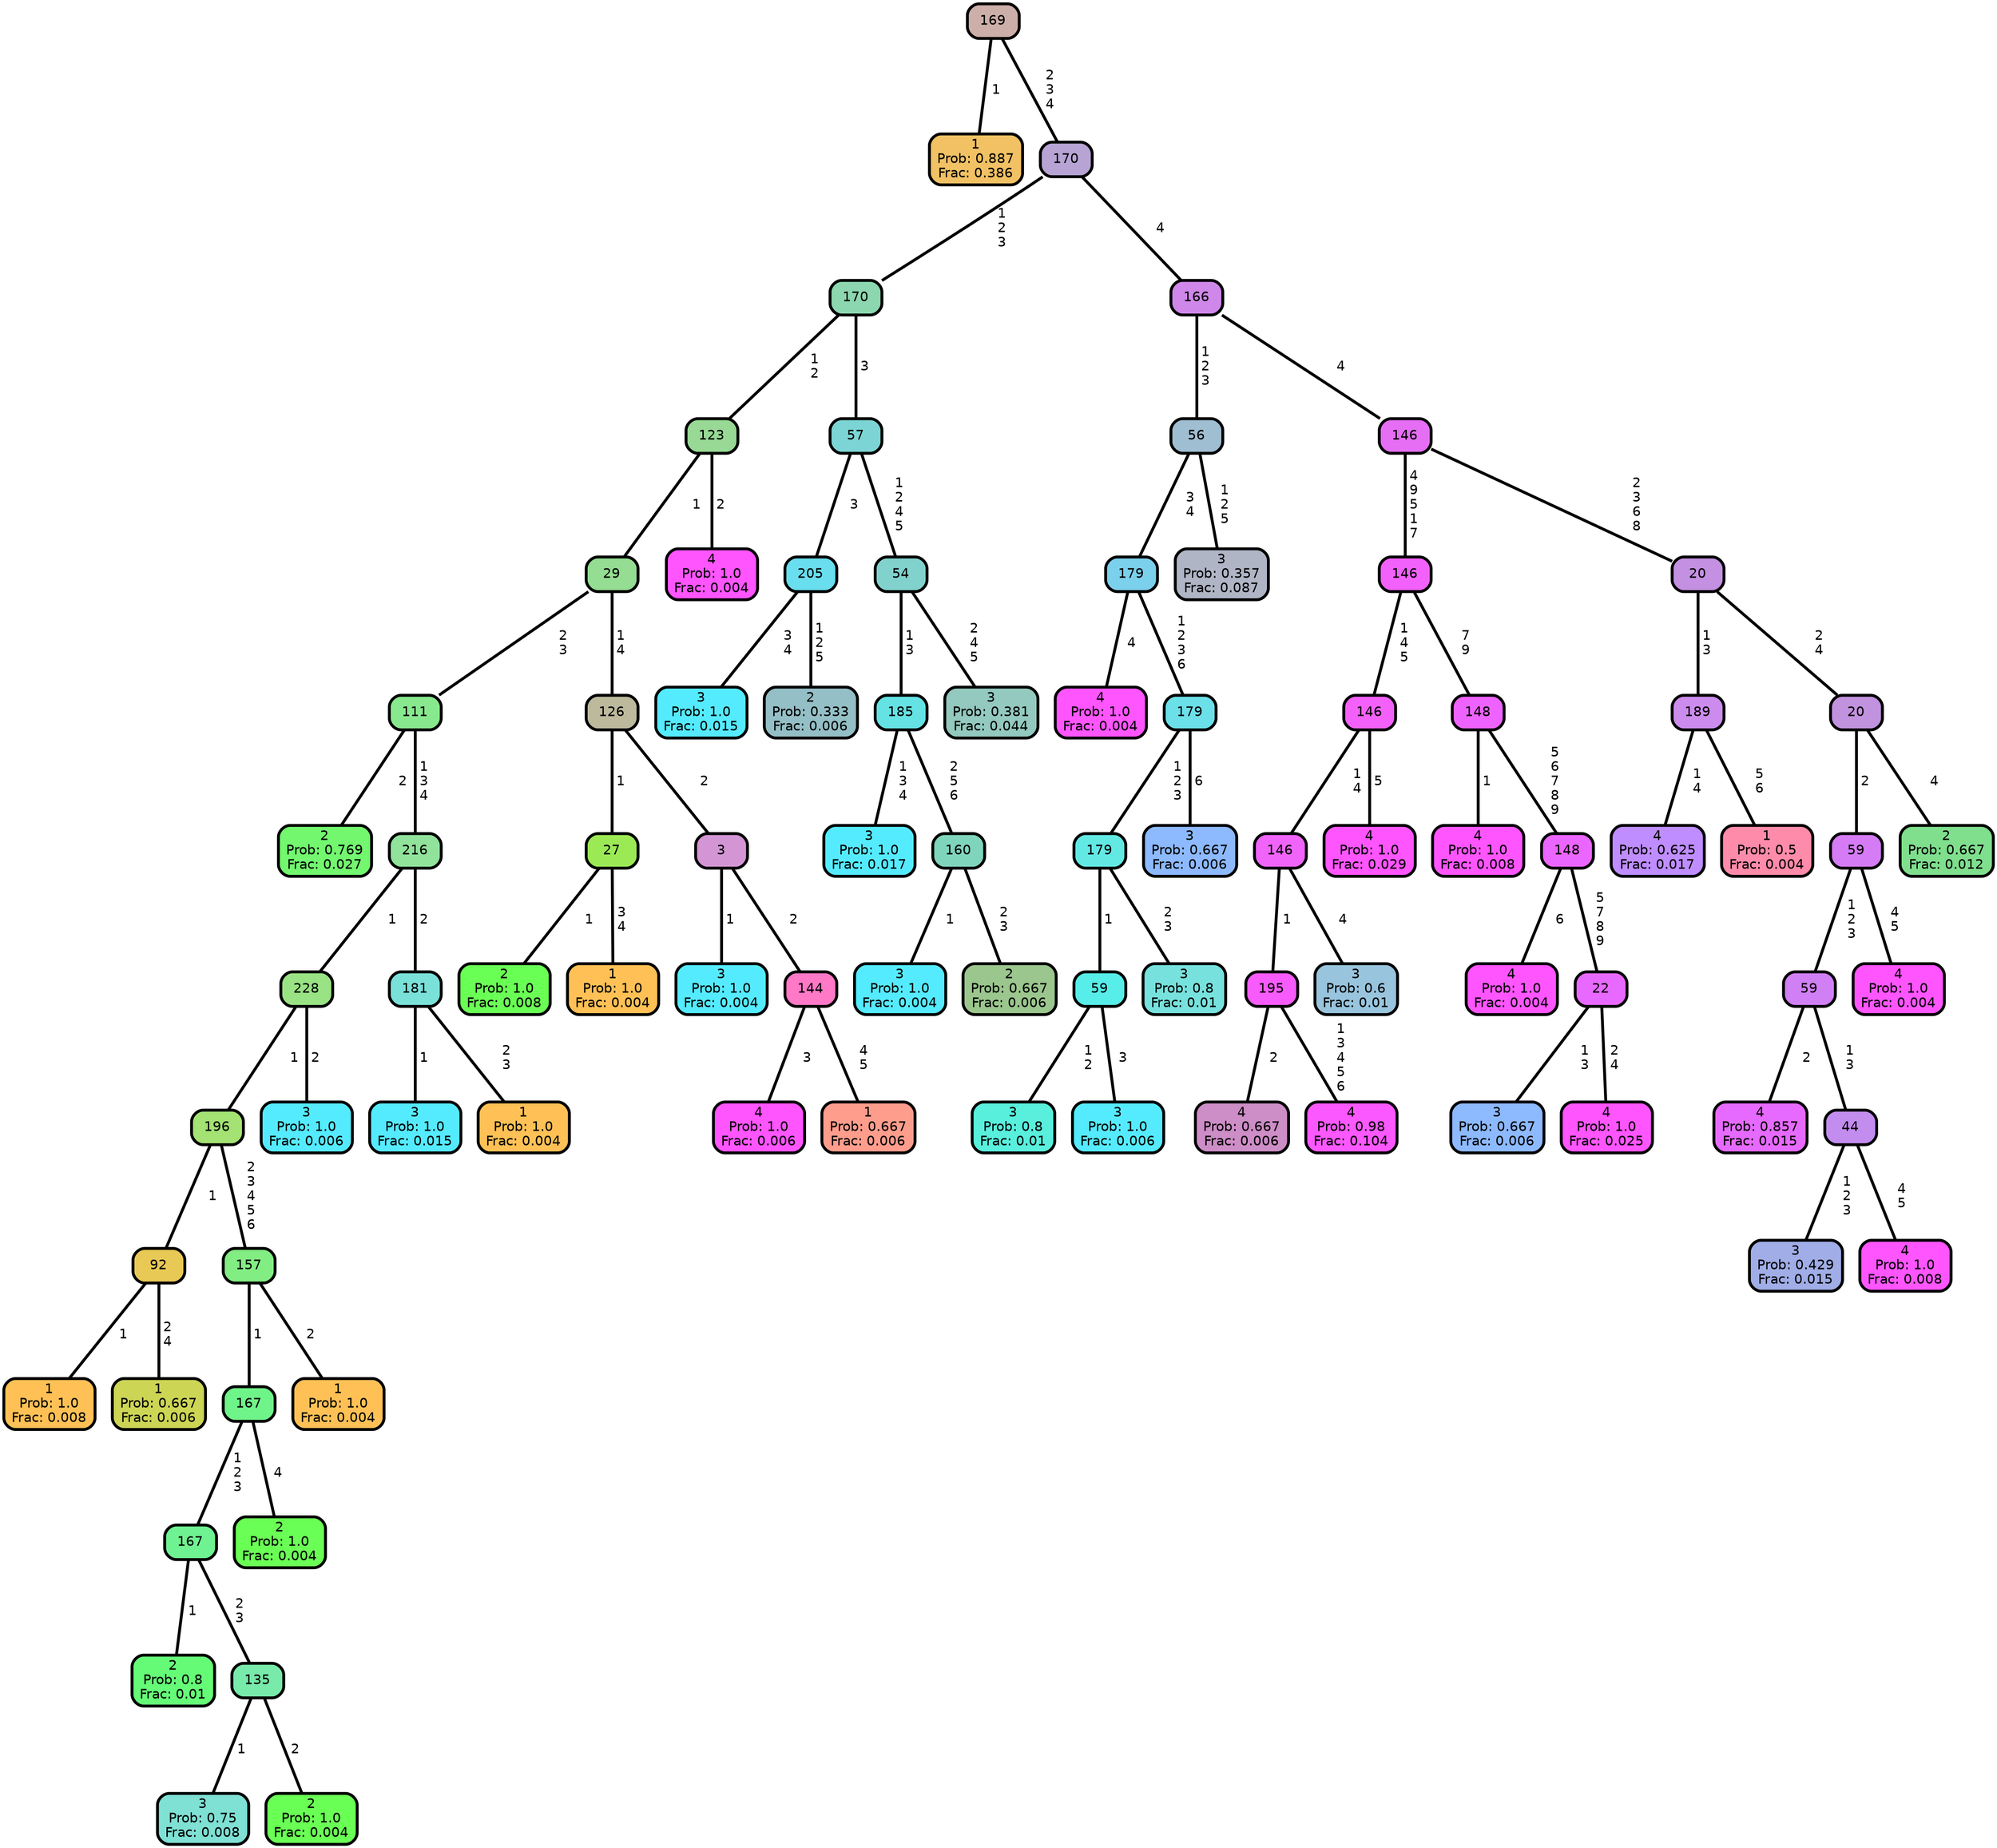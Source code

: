 graph Tree {
node [shape=box, style="filled, rounded",color="black",penwidth="3",fontcolor="black",                 fontname=helvetica] ;
graph [ranksep="0 equally", splines=straight,                 bgcolor=transparent, dpi=200] ;
edge [fontname=helvetica, color=black] ;
0 [label="1
Prob: 0.887
Frac: 0.386", fillcolor="#f1c164"] ;
1 [label="169", fillcolor="#cdafa9"] ;
2 [label="2
Prob: 0.769
Frac: 0.027", fillcolor="#72f76f"] ;
3 [label="111", fillcolor="#88e88e"] ;
4 [label="1
Prob: 1.0
Frac: 0.008", fillcolor="#ffc155"] ;
5 [label="92", fillcolor="#e9c955"] ;
6 [label="1
Prob: 0.667
Frac: 0.006", fillcolor="#cdd555"] ;
7 [label="196", fillcolor="#a3e273"] ;
8 [label="2
Prob: 0.8
Frac: 0.01", fillcolor="#65fb77"] ;
9 [label="167", fillcolor="#6ff292"] ;
10 [label="3
Prob: 0.75
Frac: 0.008", fillcolor="#7fe0d4"] ;
11 [label="135", fillcolor="#78eaaa"] ;
12 [label="2
Prob: 1.0
Frac: 0.004", fillcolor="#6aff55"] ;
13 [label="167", fillcolor="#6ff489"] ;
14 [label="2
Prob: 1.0
Frac: 0.004", fillcolor="#6aff55"] ;
15 [label="157", fillcolor="#82ed82"] ;
16 [label="1
Prob: 1.0
Frac: 0.004", fillcolor="#ffc155"] ;
17 [label="228", fillcolor="#99e384"] ;
18 [label="3
Prob: 1.0
Frac: 0.006", fillcolor="#55ebff"] ;
19 [label="216", fillcolor="#91e29b"] ;
20 [label="3
Prob: 1.0
Frac: 0.015", fillcolor="#55ebff"] ;
21 [label="181", fillcolor="#7ae1d9"] ;
22 [label="1
Prob: 1.0
Frac: 0.004", fillcolor="#ffc155"] ;
23 [label="29", fillcolor="#94dd92"] ;
24 [label="2
Prob: 1.0
Frac: 0.008", fillcolor="#6aff55"] ;
25 [label="27", fillcolor="#9bea55"] ;
26 [label="1
Prob: 1.0
Frac: 0.004", fillcolor="#ffc155"] ;
27 [label="126", fillcolor="#bcb99d"] ;
28 [label="3
Prob: 1.0
Frac: 0.004", fillcolor="#55ebff"] ;
29 [label="3", fillcolor="#d495d4"] ;
30 [label="4
Prob: 1.0
Frac: 0.006", fillcolor="#ff55ff"] ;
31 [label="144", fillcolor="#ff79c6"] ;
32 [label="1
Prob: 0.667
Frac: 0.006", fillcolor="#ff9d8d"] ;
33 [label="123", fillcolor="#98d995"] ;
34 [label="4
Prob: 1.0
Frac: 0.004", fillcolor="#ff55ff"] ;
35 [label="170", fillcolor="#8cd7af"] ;
36 [label="3
Prob: 1.0
Frac: 0.015", fillcolor="#55ebff"] ;
37 [label="205", fillcolor="#68deee"] ;
38 [label="2
Prob: 0.333
Frac: 0.006", fillcolor="#94bfc6"] ;
39 [label="57", fillcolor="#7cd5d4"] ;
40 [label="3
Prob: 1.0
Frac: 0.017", fillcolor="#55ebff"] ;
41 [label="185", fillcolor="#65e2e4"] ;
42 [label="3
Prob: 1.0
Frac: 0.004", fillcolor="#55ebff"] ;
43 [label="160", fillcolor="#7fd5bb"] ;
44 [label="2
Prob: 0.667
Frac: 0.006", fillcolor="#9bc68d"] ;
45 [label="54", fillcolor="#81d2cd"] ;
46 [label="3
Prob: 0.381
Frac: 0.044", fillcolor="#93c9be"] ;
47 [label="170", fillcolor="#b7a4d4"] ;
48 [label="4
Prob: 1.0
Frac: 0.004", fillcolor="#ff55ff"] ;
49 [label="179", fillcolor="#7bd0ec"] ;
50 [label="3
Prob: 0.8
Frac: 0.01", fillcolor="#59efdd"] ;
51 [label="59", fillcolor="#57ede9"] ;
52 [label="3
Prob: 1.0
Frac: 0.006", fillcolor="#55ebff"] ;
53 [label="179", fillcolor="#63e9e4"] ;
54 [label="3
Prob: 0.8
Frac: 0.01", fillcolor="#77e2dd"] ;
55 [label="179", fillcolor="#6be0e9"] ;
56 [label="3
Prob: 0.667
Frac: 0.006", fillcolor="#8db9ff"] ;
57 [label="56", fillcolor="#a0bed1"] ;
58 [label="3
Prob: 0.357
Frac: 0.087", fillcolor="#b0b5c6"] ;
59 [label="166", fillcolor="#cf87e9"] ;
60 [label="4
Prob: 0.667
Frac: 0.006", fillcolor="#cd8dc6"] ;
61 [label="195", fillcolor="#f85bfb"] ;
62 [label="4
Prob: 0.98
Frac: 0.104", fillcolor="#fb58ff"] ;
63 [label="146", fillcolor="#f064f9"] ;
64 [label="3
Prob: 0.6
Frac: 0.01", fillcolor="#99c4dd"] ;
65 [label="146", fillcolor="#f361fa"] ;
66 [label="4
Prob: 1.0
Frac: 0.029", fillcolor="#ff55ff"] ;
67 [label="146", fillcolor="#f261fb"] ;
68 [label="4
Prob: 1.0
Frac: 0.008", fillcolor="#ff55ff"] ;
69 [label="148", fillcolor="#ee63ff"] ;
70 [label="4
Prob: 1.0
Frac: 0.004", fillcolor="#ff55ff"] ;
71 [label="148", fillcolor="#eb66ff"] ;
72 [label="3
Prob: 0.667
Frac: 0.006", fillcolor="#8db9ff"] ;
73 [label="22", fillcolor="#e869ff"] ;
74 [label="4
Prob: 1.0
Frac: 0.025", fillcolor="#ff55ff"] ;
75 [label="146", fillcolor="#e56ef4"] ;
76 [label="4
Prob: 0.625
Frac: 0.017", fillcolor="#bf8dff"] ;
77 [label="189", fillcolor="#cc8cee"] ;
78 [label="1
Prob: 0.5
Frac: 0.004", fillcolor="#ff8baa"] ;
79 [label="20", fillcolor="#c490e2"] ;
80 [label="4
Prob: 0.857
Frac: 0.015", fillcolor="#e66aff"] ;
81 [label="59", fillcolor="#d07ff5"] ;
82 [label="3
Prob: 0.429
Frac: 0.015", fillcolor="#a0ade6"] ;
83 [label="44", fillcolor="#c38def"] ;
84 [label="4
Prob: 1.0
Frac: 0.008", fillcolor="#ff55ff"] ;
85 [label="59", fillcolor="#d57bf6"] ;
86 [label="4
Prob: 1.0
Frac: 0.004", fillcolor="#ff55ff"] ;
87 [label="20", fillcolor="#c192de"] ;
88 [label="2
Prob: 0.667
Frac: 0.012", fillcolor="#7fdf8d"] ;
1 -- 0 [label=" 1",penwidth=3] ;
1 -- 47 [label=" 2\n 3\n 4",penwidth=3] ;
3 -- 2 [label=" 2",penwidth=3] ;
3 -- 19 [label=" 1\n 3\n 4",penwidth=3] ;
5 -- 4 [label=" 1",penwidth=3] ;
5 -- 6 [label=" 2\n 4",penwidth=3] ;
7 -- 5 [label=" 1",penwidth=3] ;
7 -- 15 [label=" 2\n 3\n 4\n 5\n 6",penwidth=3] ;
9 -- 8 [label=" 1",penwidth=3] ;
9 -- 11 [label=" 2\n 3",penwidth=3] ;
11 -- 10 [label=" 1",penwidth=3] ;
11 -- 12 [label=" 2",penwidth=3] ;
13 -- 9 [label=" 1\n 2\n 3",penwidth=3] ;
13 -- 14 [label=" 4",penwidth=3] ;
15 -- 13 [label=" 1",penwidth=3] ;
15 -- 16 [label=" 2",penwidth=3] ;
17 -- 7 [label=" 1",penwidth=3] ;
17 -- 18 [label=" 2",penwidth=3] ;
19 -- 17 [label=" 1",penwidth=3] ;
19 -- 21 [label=" 2",penwidth=3] ;
21 -- 20 [label=" 1",penwidth=3] ;
21 -- 22 [label=" 2\n 3",penwidth=3] ;
23 -- 3 [label=" 2\n 3",penwidth=3] ;
23 -- 27 [label=" 1\n 4",penwidth=3] ;
25 -- 24 [label=" 1",penwidth=3] ;
25 -- 26 [label=" 3\n 4",penwidth=3] ;
27 -- 25 [label=" 1",penwidth=3] ;
27 -- 29 [label=" 2",penwidth=3] ;
29 -- 28 [label=" 1",penwidth=3] ;
29 -- 31 [label=" 2",penwidth=3] ;
31 -- 30 [label=" 3",penwidth=3] ;
31 -- 32 [label=" 4\n 5",penwidth=3] ;
33 -- 23 [label=" 1",penwidth=3] ;
33 -- 34 [label=" 2",penwidth=3] ;
35 -- 33 [label=" 1\n 2",penwidth=3] ;
35 -- 39 [label=" 3",penwidth=3] ;
37 -- 36 [label=" 3\n 4",penwidth=3] ;
37 -- 38 [label=" 1\n 2\n 5",penwidth=3] ;
39 -- 37 [label=" 3",penwidth=3] ;
39 -- 45 [label=" 1\n 2\n 4\n 5",penwidth=3] ;
41 -- 40 [label=" 1\n 3\n 4",penwidth=3] ;
41 -- 43 [label=" 2\n 5\n 6",penwidth=3] ;
43 -- 42 [label=" 1",penwidth=3] ;
43 -- 44 [label=" 2\n 3",penwidth=3] ;
45 -- 41 [label=" 1\n 3",penwidth=3] ;
45 -- 46 [label=" 2\n 4\n 5",penwidth=3] ;
47 -- 35 [label=" 1\n 2\n 3",penwidth=3] ;
47 -- 59 [label=" 4",penwidth=3] ;
49 -- 48 [label=" 4",penwidth=3] ;
49 -- 55 [label=" 1\n 2\n 3\n 6",penwidth=3] ;
51 -- 50 [label=" 1\n 2",penwidth=3] ;
51 -- 52 [label=" 3",penwidth=3] ;
53 -- 51 [label=" 1",penwidth=3] ;
53 -- 54 [label=" 2\n 3",penwidth=3] ;
55 -- 53 [label=" 1\n 2\n 3",penwidth=3] ;
55 -- 56 [label=" 6",penwidth=3] ;
57 -- 49 [label=" 3\n 4",penwidth=3] ;
57 -- 58 [label=" 1\n 2\n 5",penwidth=3] ;
59 -- 57 [label=" 1\n 2\n 3",penwidth=3] ;
59 -- 75 [label=" 4",penwidth=3] ;
61 -- 60 [label=" 2",penwidth=3] ;
61 -- 62 [label=" 1\n 3\n 4\n 5\n 6",penwidth=3] ;
63 -- 61 [label=" 1",penwidth=3] ;
63 -- 64 [label=" 4",penwidth=3] ;
65 -- 63 [label=" 1\n 4",penwidth=3] ;
65 -- 66 [label=" 5",penwidth=3] ;
67 -- 65 [label=" 1\n 4\n 5",penwidth=3] ;
67 -- 69 [label=" 7\n 9",penwidth=3] ;
69 -- 68 [label=" 1",penwidth=3] ;
69 -- 71 [label=" 5\n 6\n 7\n 8\n 9",penwidth=3] ;
71 -- 70 [label=" 6",penwidth=3] ;
71 -- 73 [label=" 5\n 7\n 8\n 9",penwidth=3] ;
73 -- 72 [label=" 1\n 3",penwidth=3] ;
73 -- 74 [label=" 2\n 4",penwidth=3] ;
75 -- 67 [label=" 4\n 9\n 5\n 1\n 7",penwidth=3] ;
75 -- 79 [label=" 2\n 3\n 6\n 8",penwidth=3] ;
77 -- 76 [label=" 1\n 4",penwidth=3] ;
77 -- 78 [label=" 5\n 6",penwidth=3] ;
79 -- 77 [label=" 1\n 3",penwidth=3] ;
79 -- 87 [label=" 2\n 4",penwidth=3] ;
81 -- 80 [label=" 2",penwidth=3] ;
81 -- 83 [label=" 1\n 3",penwidth=3] ;
83 -- 82 [label=" 1\n 2\n 3",penwidth=3] ;
83 -- 84 [label=" 4\n 5",penwidth=3] ;
85 -- 81 [label=" 1\n 2\n 3",penwidth=3] ;
85 -- 86 [label=" 4\n 5",penwidth=3] ;
87 -- 85 [label=" 2",penwidth=3] ;
87 -- 88 [label=" 4",penwidth=3] ;
{rank = same;}}